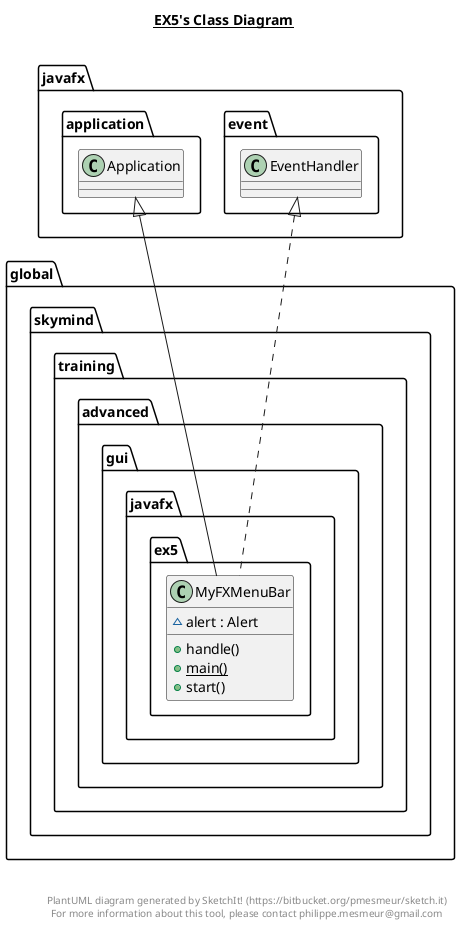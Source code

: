 @startuml

title __EX5's Class Diagram__\n

  namespace global.skymind {
    namespace training.advanced.gui.javafx.ex5 {
      class global.skymind.training.advanced.gui.javafx.ex5.MyFXMenuBar {
          ~ alert : Alert
          + handle()
          {static} + main()
          + start()
      }
    }
  }
  

  global.skymind.training.advanced.gui.javafx.ex5.MyFXMenuBar .up.|> javafx.event.EventHandler
  global.skymind.training.advanced.gui.javafx.ex5.MyFXMenuBar -up-|> javafx.application.Application


right footer


PlantUML diagram generated by SketchIt! (https://bitbucket.org/pmesmeur/sketch.it)
For more information about this tool, please contact philippe.mesmeur@gmail.com
endfooter

@enduml
